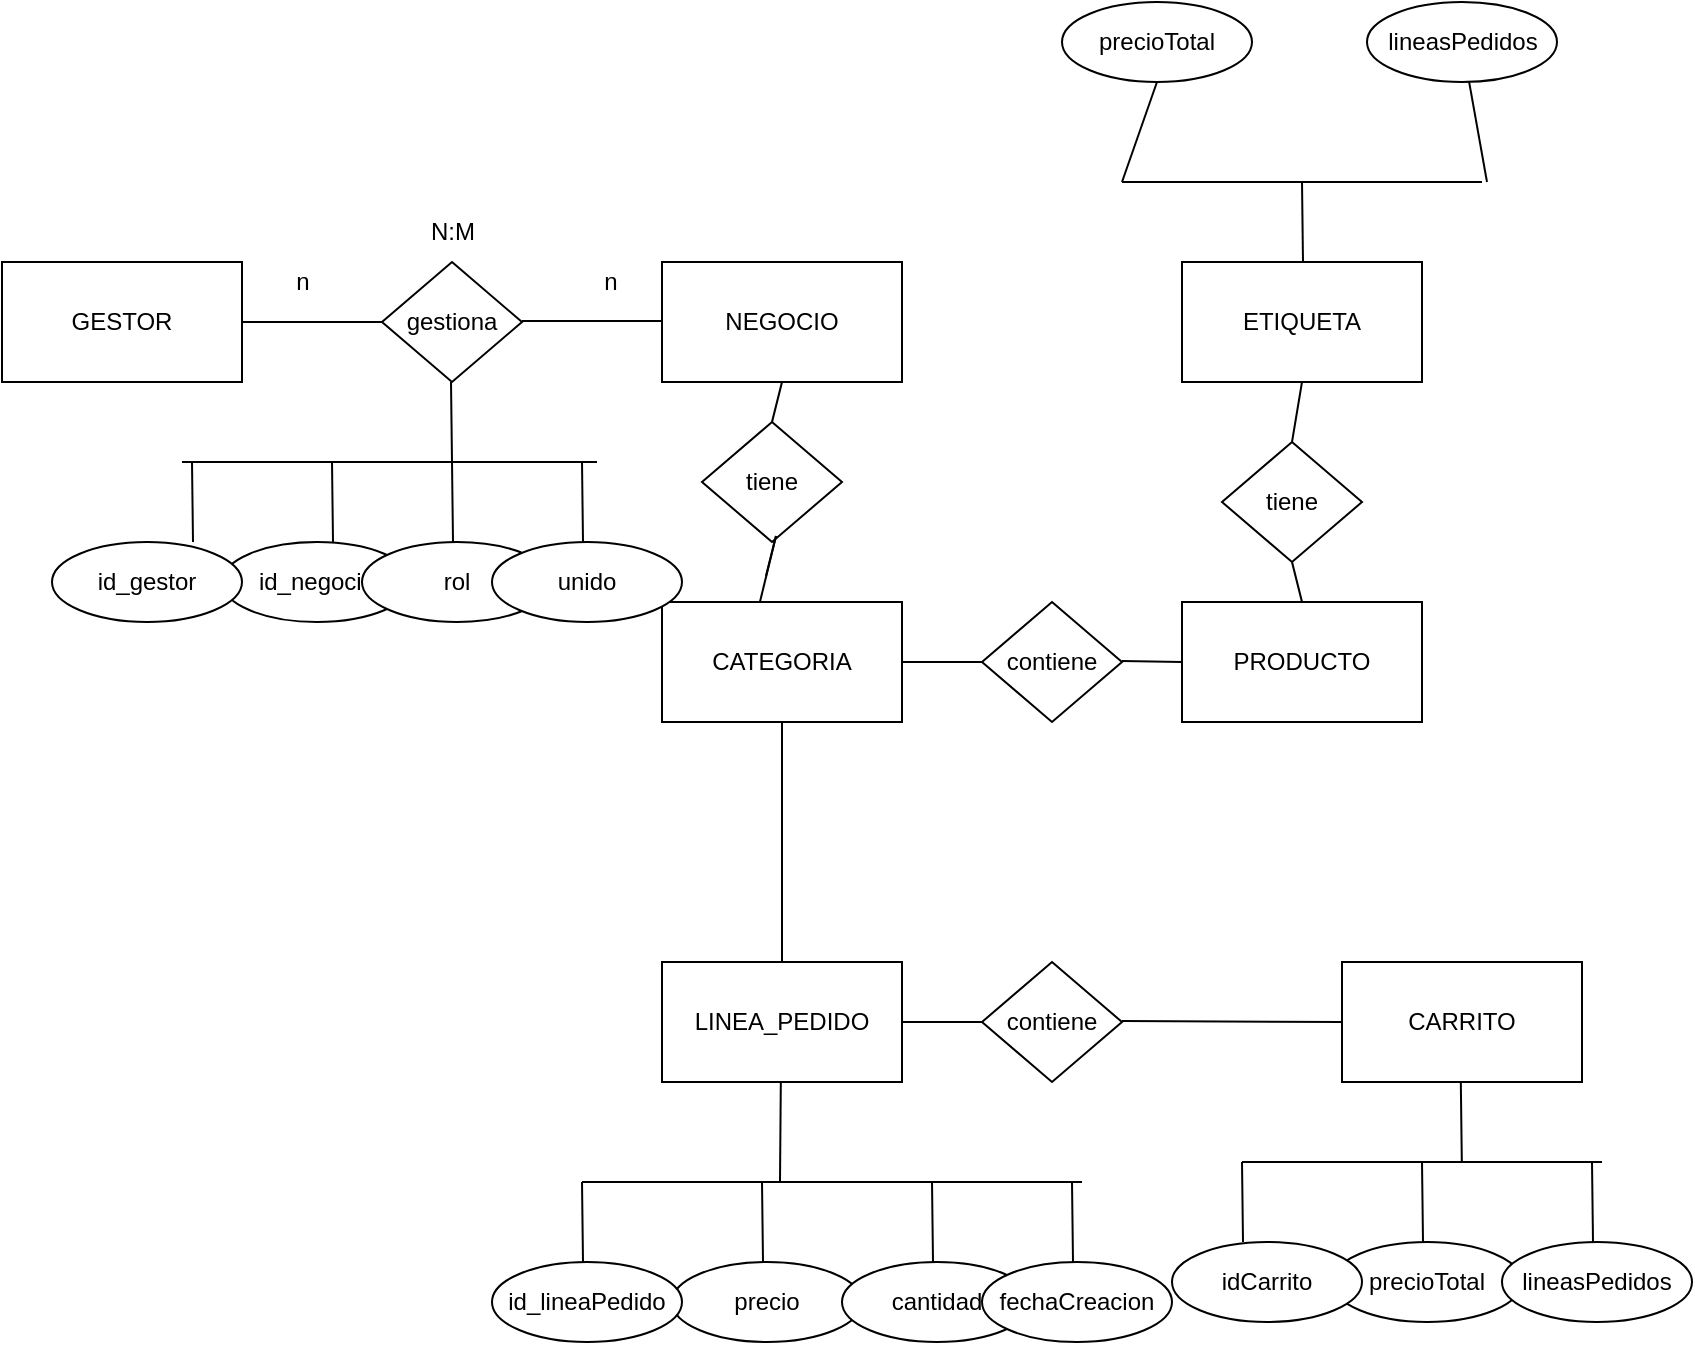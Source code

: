 <mxfile version="20.5.3" type="github"><diagram id="1prsifcHVefPnYjk88bt" name="Página-1"><mxGraphModel dx="1736" dy="2033" grid="1" gridSize="10" guides="1" tooltips="1" connect="1" arrows="1" fold="1" page="1" pageScale="1" pageWidth="827" pageHeight="1169" math="0" shadow="0"><root><mxCell id="0"/><mxCell id="1" parent="0"/><mxCell id="F9in04evqtmdsmJfP44s-1" value="GESTOR" style="rounded=0;whiteSpace=wrap;html=1;" vertex="1" parent="1"><mxGeometry x="110" y="110" width="120" height="60" as="geometry"/></mxCell><mxCell id="F9in04evqtmdsmJfP44s-2" value="NEGOCIO" style="rounded=0;whiteSpace=wrap;html=1;" vertex="1" parent="1"><mxGeometry x="440" y="110" width="120" height="60" as="geometry"/></mxCell><mxCell id="F9in04evqtmdsmJfP44s-3" value="CATEGORIA" style="rounded=0;whiteSpace=wrap;html=1;" vertex="1" parent="1"><mxGeometry x="440" y="280" width="120" height="60" as="geometry"/></mxCell><mxCell id="F9in04evqtmdsmJfP44s-4" value="tiene" style="rhombus;whiteSpace=wrap;html=1;" vertex="1" parent="1"><mxGeometry x="460" y="190" width="70" height="60" as="geometry"/></mxCell><mxCell id="F9in04evqtmdsmJfP44s-5" value="gestiona" style="rhombus;whiteSpace=wrap;html=1;" vertex="1" parent="1"><mxGeometry x="300" y="110" width="70" height="60" as="geometry"/></mxCell><mxCell id="F9in04evqtmdsmJfP44s-8" value="" style="endArrow=none;html=1;rounded=0;exitX=1;exitY=0.5;exitDx=0;exitDy=0;entryX=0;entryY=0.5;entryDx=0;entryDy=0;" edge="1" parent="1" source="F9in04evqtmdsmJfP44s-1" target="F9in04evqtmdsmJfP44s-5"><mxGeometry width="50" height="50" relative="1" as="geometry"><mxPoint x="250" y="180" as="sourcePoint"/><mxPoint x="300" y="130" as="targetPoint"/></mxGeometry></mxCell><mxCell id="F9in04evqtmdsmJfP44s-9" value="" style="endArrow=none;html=1;rounded=0;exitX=1;exitY=0.5;exitDx=0;exitDy=0;entryX=0;entryY=0.5;entryDx=0;entryDy=0;edgeStyle=orthogonalEdgeStyle;" edge="1" parent="1"><mxGeometry width="50" height="50" relative="1" as="geometry"><mxPoint x="370" y="139.5" as="sourcePoint"/><mxPoint x="440" y="139.5" as="targetPoint"/></mxGeometry></mxCell><mxCell id="F9in04evqtmdsmJfP44s-10" value="" style="endArrow=none;html=1;rounded=0;exitX=0.5;exitY=1;exitDx=0;exitDy=0;endSize=6;" edge="1" parent="1" source="F9in04evqtmdsmJfP44s-2"><mxGeometry width="50" height="50" relative="1" as="geometry"><mxPoint x="495" y="160" as="sourcePoint"/><mxPoint x="495" y="190" as="targetPoint"/></mxGeometry></mxCell><mxCell id="F9in04evqtmdsmJfP44s-14" value="" style="endArrow=none;html=1;rounded=0;exitX=0.5;exitY=1;exitDx=0;exitDy=0;endSize=6;" edge="1" parent="1"><mxGeometry width="50" height="50" relative="1" as="geometry"><mxPoint x="497" y="247" as="sourcePoint"/><mxPoint x="492" y="267" as="targetPoint"/></mxGeometry></mxCell><mxCell id="F9in04evqtmdsmJfP44s-15" value="" style="endArrow=none;html=1;rounded=0;exitX=0.5;exitY=1;exitDx=0;exitDy=0;endSize=6;entryX=0.408;entryY=0;entryDx=0;entryDy=0;entryPerimeter=0;" edge="1" parent="1" target="F9in04evqtmdsmJfP44s-3"><mxGeometry width="50" height="50" relative="1" as="geometry"><mxPoint x="497" y="247" as="sourcePoint"/><mxPoint x="492" y="267" as="targetPoint"/></mxGeometry></mxCell><mxCell id="F9in04evqtmdsmJfP44s-24" value="PRODUCTO" style="rounded=0;whiteSpace=wrap;html=1;" vertex="1" parent="1"><mxGeometry x="700" y="280" width="120" height="60" as="geometry"/></mxCell><mxCell id="F9in04evqtmdsmJfP44s-25" value="contiene" style="rhombus;whiteSpace=wrap;html=1;" vertex="1" parent="1"><mxGeometry x="600" y="280" width="70" height="60" as="geometry"/></mxCell><mxCell id="F9in04evqtmdsmJfP44s-26" value="" style="endArrow=none;html=1;rounded=0;entryX=0;entryY=0.5;entryDx=0;entryDy=0;" edge="1" parent="1" target="F9in04evqtmdsmJfP44s-25"><mxGeometry width="50" height="50" relative="1" as="geometry"><mxPoint x="560" y="310" as="sourcePoint"/><mxPoint x="600" y="300" as="targetPoint"/></mxGeometry></mxCell><mxCell id="F9in04evqtmdsmJfP44s-28" value="" style="endArrow=none;html=1;rounded=0;" edge="1" parent="1"><mxGeometry width="50" height="50" relative="1" as="geometry"><mxPoint x="670" y="309.5" as="sourcePoint"/><mxPoint x="700" y="310" as="targetPoint"/></mxGeometry></mxCell><mxCell id="F9in04evqtmdsmJfP44s-34" value="LINEA_PEDIDO" style="rounded=0;whiteSpace=wrap;html=1;" vertex="1" parent="1"><mxGeometry x="440" y="460" width="120" height="60" as="geometry"/></mxCell><mxCell id="F9in04evqtmdsmJfP44s-35" value="CARRITO" style="rounded=0;whiteSpace=wrap;html=1;" vertex="1" parent="1"><mxGeometry x="780" y="460" width="120" height="60" as="geometry"/></mxCell><mxCell id="F9in04evqtmdsmJfP44s-36" value="contiene" style="rhombus;whiteSpace=wrap;html=1;" vertex="1" parent="1"><mxGeometry x="600" y="460" width="70" height="60" as="geometry"/></mxCell><mxCell id="F9in04evqtmdsmJfP44s-37" value="" style="endArrow=none;html=1;rounded=0;entryX=0;entryY=0.5;entryDx=0;entryDy=0;" edge="1" parent="1" target="F9in04evqtmdsmJfP44s-36"><mxGeometry width="50" height="50" relative="1" as="geometry"><mxPoint x="560" y="490" as="sourcePoint"/><mxPoint x="600" y="480" as="targetPoint"/></mxGeometry></mxCell><mxCell id="F9in04evqtmdsmJfP44s-38" value="" style="endArrow=none;html=1;rounded=0;entryX=0;entryY=0.5;entryDx=0;entryDy=0;" edge="1" parent="1" target="F9in04evqtmdsmJfP44s-35"><mxGeometry width="50" height="50" relative="1" as="geometry"><mxPoint x="670" y="489.5" as="sourcePoint"/><mxPoint x="700" y="490" as="targetPoint"/></mxGeometry></mxCell><mxCell id="F9in04evqtmdsmJfP44s-39" value="" style="endArrow=none;html=1;rounded=0;endSize=6;entryX=0.5;entryY=1;entryDx=0;entryDy=0;exitX=0.5;exitY=0;exitDx=0;exitDy=0;" edge="1" parent="1" source="F9in04evqtmdsmJfP44s-34" target="F9in04evqtmdsmJfP44s-3"><mxGeometry width="50" height="50" relative="1" as="geometry"><mxPoint x="490" y="410" as="sourcePoint"/><mxPoint x="540" y="360" as="targetPoint"/></mxGeometry></mxCell><mxCell id="F9in04evqtmdsmJfP44s-40" value="ETIQUETA" style="rounded=0;whiteSpace=wrap;html=1;" vertex="1" parent="1"><mxGeometry x="700" y="110" width="120" height="60" as="geometry"/></mxCell><mxCell id="F9in04evqtmdsmJfP44s-41" value="tiene" style="rhombus;whiteSpace=wrap;html=1;" vertex="1" parent="1"><mxGeometry x="720" y="200" width="70" height="60" as="geometry"/></mxCell><mxCell id="F9in04evqtmdsmJfP44s-42" value="" style="endArrow=none;html=1;rounded=0;exitX=0.5;exitY=1;exitDx=0;exitDy=0;entryX=0.5;entryY=0;entryDx=0;entryDy=0;" edge="1" parent="1" source="F9in04evqtmdsmJfP44s-40" target="F9in04evqtmdsmJfP44s-41"><mxGeometry width="50" height="50" relative="1" as="geometry"><mxPoint x="840" y="180" as="sourcePoint"/><mxPoint x="890" y="130" as="targetPoint"/></mxGeometry></mxCell><mxCell id="F9in04evqtmdsmJfP44s-43" value="" style="endArrow=none;html=1;rounded=0;exitX=0.5;exitY=1;exitDx=0;exitDy=0;entryX=0.5;entryY=0;entryDx=0;entryDy=0;" edge="1" parent="1" source="F9in04evqtmdsmJfP44s-41" target="F9in04evqtmdsmJfP44s-24"><mxGeometry width="50" height="50" relative="1" as="geometry"><mxPoint x="700" y="260" as="sourcePoint"/><mxPoint x="770" y="260" as="targetPoint"/></mxGeometry></mxCell><mxCell id="F9in04evqtmdsmJfP44s-44" value="n" style="text;html=1;align=center;verticalAlign=middle;resizable=0;points=[];autosize=1;strokeColor=none;fillColor=none;" vertex="1" parent="1"><mxGeometry x="245" y="105" width="30" height="30" as="geometry"/></mxCell><mxCell id="F9in04evqtmdsmJfP44s-45" value="n" style="text;html=1;align=center;verticalAlign=middle;resizable=0;points=[];autosize=1;strokeColor=none;fillColor=none;" vertex="1" parent="1"><mxGeometry x="399" y="105" width="30" height="30" as="geometry"/></mxCell><mxCell id="F9in04evqtmdsmJfP44s-46" value="N:M" style="text;html=1;align=center;verticalAlign=middle;resizable=0;points=[];autosize=1;strokeColor=none;fillColor=none;" vertex="1" parent="1"><mxGeometry x="315" y="80" width="40" height="30" as="geometry"/></mxCell><mxCell id="F9in04evqtmdsmJfP44s-47" value="id_negocio" style="ellipse;whiteSpace=wrap;html=1;" vertex="1" parent="1"><mxGeometry x="220" y="250" width="95" height="40" as="geometry"/></mxCell><mxCell id="F9in04evqtmdsmJfP44s-48" value="" style="endArrow=none;html=1;rounded=0;endSize=6;" edge="1" parent="1"><mxGeometry width="50" height="50" relative="1" as="geometry"><mxPoint x="335" y="210" as="sourcePoint"/><mxPoint x="334.5" y="170" as="targetPoint"/></mxGeometry></mxCell><mxCell id="F9in04evqtmdsmJfP44s-50" value="" style="endArrow=none;html=1;rounded=0;endSize=6;" edge="1" parent="1"><mxGeometry width="50" height="50" relative="1" as="geometry"><mxPoint x="200" y="210" as="sourcePoint"/><mxPoint x="407.5" y="210" as="targetPoint"/></mxGeometry></mxCell><mxCell id="F9in04evqtmdsmJfP44s-51" value="" style="endArrow=none;html=1;rounded=0;endSize=6;" edge="1" parent="1"><mxGeometry width="50" height="50" relative="1" as="geometry"><mxPoint x="275.5" y="250" as="sourcePoint"/><mxPoint x="275" y="210" as="targetPoint"/></mxGeometry></mxCell><mxCell id="F9in04evqtmdsmJfP44s-54" value="rol" style="ellipse;whiteSpace=wrap;html=1;" vertex="1" parent="1"><mxGeometry x="290" y="250" width="95" height="40" as="geometry"/></mxCell><mxCell id="F9in04evqtmdsmJfP44s-55" value="" style="endArrow=none;html=1;rounded=0;endSize=6;" edge="1" parent="1"><mxGeometry width="50" height="50" relative="1" as="geometry"><mxPoint x="335.5" y="250" as="sourcePoint"/><mxPoint x="335" y="210" as="targetPoint"/></mxGeometry></mxCell><mxCell id="F9in04evqtmdsmJfP44s-56" value="unido" style="ellipse;whiteSpace=wrap;html=1;" vertex="1" parent="1"><mxGeometry x="355" y="250" width="95" height="40" as="geometry"/></mxCell><mxCell id="F9in04evqtmdsmJfP44s-57" value="" style="endArrow=none;html=1;rounded=0;endSize=6;" edge="1" parent="1"><mxGeometry width="50" height="50" relative="1" as="geometry"><mxPoint x="400.5" y="250" as="sourcePoint"/><mxPoint x="400" y="210" as="targetPoint"/></mxGeometry></mxCell><mxCell id="F9in04evqtmdsmJfP44s-58" value="id_gestor" style="ellipse;whiteSpace=wrap;html=1;" vertex="1" parent="1"><mxGeometry x="135" y="250" width="95" height="40" as="geometry"/></mxCell><mxCell id="F9in04evqtmdsmJfP44s-59" value="" style="endArrow=none;html=1;rounded=0;endSize=6;" edge="1" parent="1"><mxGeometry width="50" height="50" relative="1" as="geometry"><mxPoint x="205.5" y="250" as="sourcePoint"/><mxPoint x="205" y="210" as="targetPoint"/></mxGeometry></mxCell><mxCell id="F9in04evqtmdsmJfP44s-60" value="" style="endArrow=none;html=1;rounded=0;endSize=6;" edge="1" parent="1"><mxGeometry width="50" height="50" relative="1" as="geometry"><mxPoint x="400" y="570" as="sourcePoint"/><mxPoint x="650" y="570" as="targetPoint"/></mxGeometry></mxCell><mxCell id="F9in04evqtmdsmJfP44s-61" value="precio" style="ellipse;whiteSpace=wrap;html=1;" vertex="1" parent="1"><mxGeometry x="445" y="610" width="95" height="40" as="geometry"/></mxCell><mxCell id="F9in04evqtmdsmJfP44s-62" value="" style="endArrow=none;html=1;rounded=0;endSize=6;" edge="1" parent="1"><mxGeometry width="50" height="50" relative="1" as="geometry"><mxPoint x="490.5" y="610" as="sourcePoint"/><mxPoint x="490" y="570" as="targetPoint"/></mxGeometry></mxCell><mxCell id="F9in04evqtmdsmJfP44s-63" value="cantidad" style="ellipse;whiteSpace=wrap;html=1;" vertex="1" parent="1"><mxGeometry x="530" y="610" width="95" height="40" as="geometry"/></mxCell><mxCell id="F9in04evqtmdsmJfP44s-64" value="" style="endArrow=none;html=1;rounded=0;endSize=6;" edge="1" parent="1"><mxGeometry width="50" height="50" relative="1" as="geometry"><mxPoint x="575.5" y="610" as="sourcePoint"/><mxPoint x="575" y="570" as="targetPoint"/></mxGeometry></mxCell><mxCell id="F9in04evqtmdsmJfP44s-65" value="" style="endArrow=none;html=1;rounded=0;endSize=6;" edge="1" parent="1"><mxGeometry width="50" height="50" relative="1" as="geometry"><mxPoint x="499" y="570" as="sourcePoint"/><mxPoint x="499.41" y="520" as="targetPoint"/></mxGeometry></mxCell><mxCell id="F9in04evqtmdsmJfP44s-66" value="id_lineaPedido" style="ellipse;whiteSpace=wrap;html=1;" vertex="1" parent="1"><mxGeometry x="355" y="610" width="95" height="40" as="geometry"/></mxCell><mxCell id="F9in04evqtmdsmJfP44s-67" value="" style="endArrow=none;html=1;rounded=0;endSize=6;" edge="1" parent="1"><mxGeometry width="50" height="50" relative="1" as="geometry"><mxPoint x="400.5" y="610" as="sourcePoint"/><mxPoint x="400" y="570" as="targetPoint"/></mxGeometry></mxCell><mxCell id="F9in04evqtmdsmJfP44s-71" value="fechaCreacion" style="ellipse;whiteSpace=wrap;html=1;" vertex="1" parent="1"><mxGeometry x="600" y="610" width="95" height="40" as="geometry"/></mxCell><mxCell id="F9in04evqtmdsmJfP44s-72" value="" style="endArrow=none;html=1;rounded=0;endSize=6;" edge="1" parent="1"><mxGeometry width="50" height="50" relative="1" as="geometry"><mxPoint x="645.5" y="610" as="sourcePoint"/><mxPoint x="645" y="570" as="targetPoint"/></mxGeometry></mxCell><mxCell id="F9in04evqtmdsmJfP44s-74" value="" style="endArrow=none;html=1;rounded=0;endSize=6;" edge="1" parent="1"><mxGeometry width="50" height="50" relative="1" as="geometry"><mxPoint x="730" y="560" as="sourcePoint"/><mxPoint x="910" y="560" as="targetPoint"/></mxGeometry></mxCell><mxCell id="F9in04evqtmdsmJfP44s-75" value="precioTotal" style="ellipse;whiteSpace=wrap;html=1;" vertex="1" parent="1"><mxGeometry x="775" y="600" width="95" height="40" as="geometry"/></mxCell><mxCell id="F9in04evqtmdsmJfP44s-76" value="" style="endArrow=none;html=1;rounded=0;endSize=6;" edge="1" parent="1"><mxGeometry width="50" height="50" relative="1" as="geometry"><mxPoint x="820.5" y="600" as="sourcePoint"/><mxPoint x="820" y="560" as="targetPoint"/></mxGeometry></mxCell><mxCell id="F9in04evqtmdsmJfP44s-77" value="lineasPedidos" style="ellipse;whiteSpace=wrap;html=1;" vertex="1" parent="1"><mxGeometry x="860" y="600" width="95" height="40" as="geometry"/></mxCell><mxCell id="F9in04evqtmdsmJfP44s-78" value="" style="endArrow=none;html=1;rounded=0;endSize=6;" edge="1" parent="1"><mxGeometry width="50" height="50" relative="1" as="geometry"><mxPoint x="905.5" y="600" as="sourcePoint"/><mxPoint x="905" y="560" as="targetPoint"/></mxGeometry></mxCell><mxCell id="F9in04evqtmdsmJfP44s-79" value="" style="endArrow=none;html=1;rounded=0;endSize=6;" edge="1" parent="1"><mxGeometry width="50" height="50" relative="1" as="geometry"><mxPoint x="730.5" y="600" as="sourcePoint"/><mxPoint x="730" y="560" as="targetPoint"/></mxGeometry></mxCell><mxCell id="F9in04evqtmdsmJfP44s-81" value="idCarrito" style="ellipse;whiteSpace=wrap;html=1;" vertex="1" parent="1"><mxGeometry x="695" y="600" width="95" height="40" as="geometry"/></mxCell><mxCell id="F9in04evqtmdsmJfP44s-82" value="" style="endArrow=none;html=1;rounded=0;endSize=6;" edge="1" parent="1"><mxGeometry width="50" height="50" relative="1" as="geometry"><mxPoint x="839.91" y="560" as="sourcePoint"/><mxPoint x="839.41" y="520" as="targetPoint"/></mxGeometry></mxCell><mxCell id="F9in04evqtmdsmJfP44s-83" value="" style="endArrow=none;html=1;rounded=0;endSize=6;" edge="1" parent="1"><mxGeometry width="50" height="50" relative="1" as="geometry"><mxPoint x="670" y="70" as="sourcePoint"/><mxPoint x="850" y="70" as="targetPoint"/></mxGeometry></mxCell><mxCell id="F9in04evqtmdsmJfP44s-84" value="precioTotal" style="ellipse;whiteSpace=wrap;html=1;" vertex="1" parent="1"><mxGeometry x="640" y="-20" width="95" height="40" as="geometry"/></mxCell><mxCell id="F9in04evqtmdsmJfP44s-85" value="" style="endArrow=none;html=1;rounded=0;endSize=6;" edge="1" parent="1"><mxGeometry width="50" height="50" relative="1" as="geometry"><mxPoint x="760.5" y="110" as="sourcePoint"/><mxPoint x="760" y="70" as="targetPoint"/></mxGeometry></mxCell><mxCell id="F9in04evqtmdsmJfP44s-86" value="lineasPedidos" style="ellipse;whiteSpace=wrap;html=1;" vertex="1" parent="1"><mxGeometry x="792.5" y="-20" width="95" height="40" as="geometry"/></mxCell><mxCell id="F9in04evqtmdsmJfP44s-89" value="" style="endArrow=none;html=1;rounded=0;endSize=6;entryX=0.5;entryY=1;entryDx=0;entryDy=0;" edge="1" parent="1" target="F9in04evqtmdsmJfP44s-84"><mxGeometry width="50" height="50" relative="1" as="geometry"><mxPoint x="670" y="70" as="sourcePoint"/><mxPoint x="720" y="20" as="targetPoint"/></mxGeometry></mxCell><mxCell id="F9in04evqtmdsmJfP44s-91" value="" style="endArrow=none;html=1;rounded=0;endSize=6;" edge="1" parent="1" target="F9in04evqtmdsmJfP44s-86"><mxGeometry width="50" height="50" relative="1" as="geometry"><mxPoint x="852.5" y="70" as="sourcePoint"/><mxPoint x="870" y="20" as="targetPoint"/></mxGeometry></mxCell></root></mxGraphModel></diagram></mxfile>